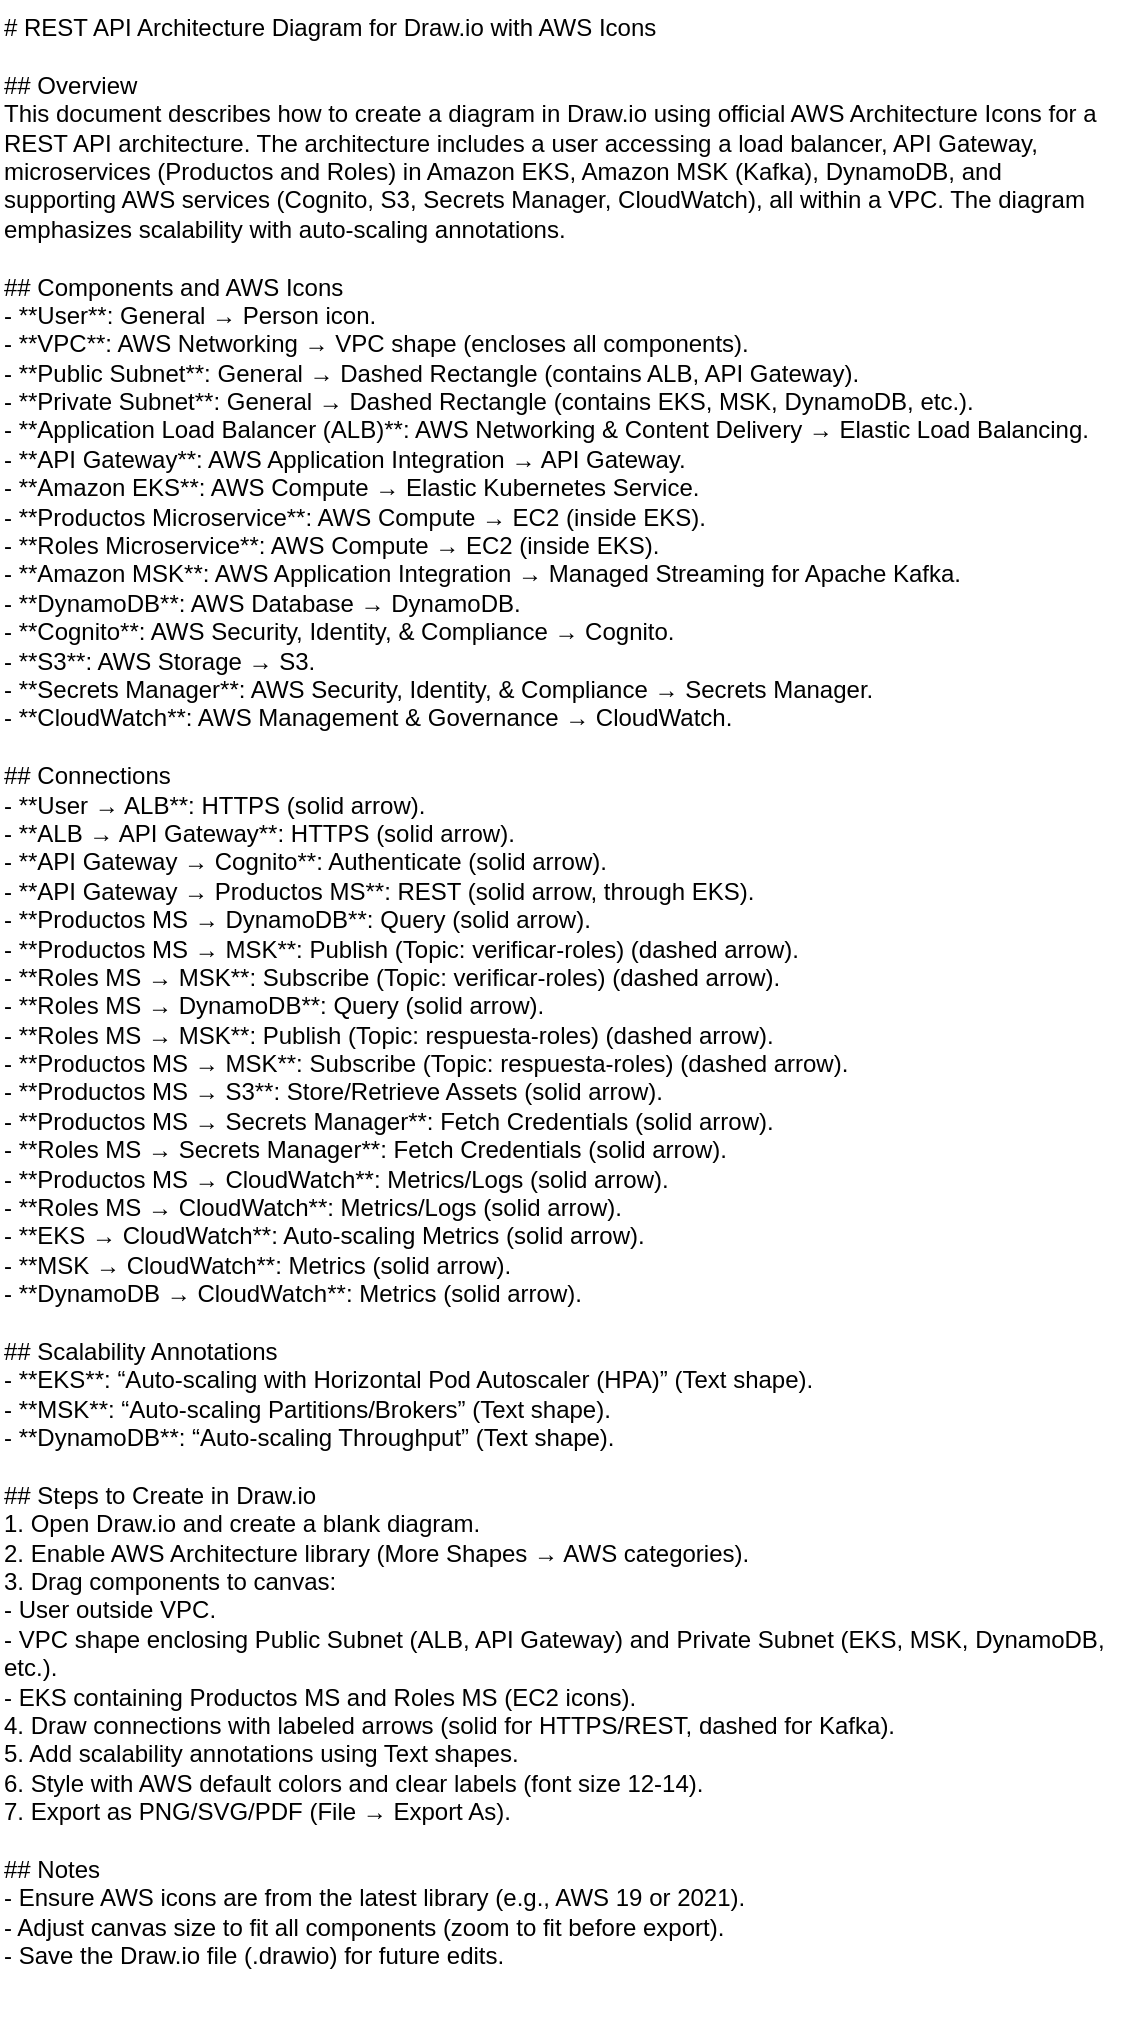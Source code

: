 <mxfile version="28.2.3">
  <diagram name="Page-1" id="8CwPI5SdaAiIkATkHbjW">
    <mxGraphModel dx="2258" dy="820" grid="1" gridSize="10" guides="1" tooltips="1" connect="1" arrows="1" fold="1" page="1" pageScale="1" pageWidth="850" pageHeight="1100" math="0" shadow="0">
      <root>
        <mxCell id="0" />
        <mxCell id="1" parent="0" />
        <UserObject label="# REST API Architecture Diagram for Draw.io with AWS Icons&#xa;&#xa;## Overview&#xa;This document describes how to create a diagram in Draw.io using official AWS Architecture Icons for a REST API architecture. The architecture includes a user accessing a load balancer, API Gateway, microservices (Productos and Roles) in Amazon EKS, Amazon MSK (Kafka), DynamoDB, and supporting AWS services (Cognito, S3, Secrets Manager, CloudWatch), all within a VPC. The diagram emphasizes scalability with auto-scaling annotations.&#xa;&#xa;## Components and AWS Icons&#xa;- **User**: General → Person icon.&#xa;- **VPC**: AWS Networking → VPC shape (encloses all components).&#xa;  - **Public Subnet**: General → Dashed Rectangle (contains ALB, API Gateway).&#xa;  - **Private Subnet**: General → Dashed Rectangle (contains EKS, MSK, DynamoDB, etc.).&#xa;- **Application Load Balancer (ALB)**: AWS Networking &amp; Content Delivery → Elastic Load Balancing.&#xa;- **API Gateway**: AWS Application Integration → API Gateway.&#xa;- **Amazon EKS**: AWS Compute → Elastic Kubernetes Service.&#xa;  - **Productos Microservice**: AWS Compute → EC2 (inside EKS).&#xa;  - **Roles Microservice**: AWS Compute → EC2 (inside EKS).&#xa;- **Amazon MSK**: AWS Application Integration → Managed Streaming for Apache Kafka.&#xa;- **DynamoDB**: AWS Database → DynamoDB.&#xa;- **Cognito**: AWS Security, Identity, &amp; Compliance → Cognito.&#xa;- **S3**: AWS Storage → S3.&#xa;- **Secrets Manager**: AWS Security, Identity, &amp; Compliance → Secrets Manager.&#xa;- **CloudWatch**: AWS Management &amp; Governance → CloudWatch.&#xa;&#xa;## Connections&#xa;- **User → ALB**: HTTPS (solid arrow).&#xa;- **ALB → API Gateway**: HTTPS (solid arrow).&#xa;- **API Gateway → Cognito**: Authenticate (solid arrow).&#xa;- **API Gateway → Productos MS**: REST (solid arrow, through EKS).&#xa;- **Productos MS → DynamoDB**: Query (solid arrow).&#xa;- **Productos MS → MSK**: Publish (Topic: verificar-roles) (dashed arrow).&#xa;- **Roles MS → MSK**: Subscribe (Topic: verificar-roles) (dashed arrow).&#xa;- **Roles MS → DynamoDB**: Query (solid arrow).&#xa;- **Roles MS → MSK**: Publish (Topic: respuesta-roles) (dashed arrow).&#xa;- **Productos MS → MSK**: Subscribe (Topic: respuesta-roles) (dashed arrow).&#xa;- **Productos MS → S3**: Store/Retrieve Assets (solid arrow).&#xa;- **Productos MS → Secrets Manager**: Fetch Credentials (solid arrow).&#xa;- **Roles MS → Secrets Manager**: Fetch Credentials (solid arrow).&#xa;- **Productos MS → CloudWatch**: Metrics/Logs (solid arrow).&#xa;- **Roles MS → CloudWatch**: Metrics/Logs (solid arrow).&#xa;- **EKS → CloudWatch**: Auto-scaling Metrics (solid arrow).&#xa;- **MSK → CloudWatch**: Metrics (solid arrow).&#xa;- **DynamoDB → CloudWatch**: Metrics (solid arrow).&#xa;&#xa;## Scalability Annotations&#xa;- **EKS**: “Auto-scaling with Horizontal Pod Autoscaler (HPA)” (Text shape).&#xa;- **MSK**: “Auto-scaling Partitions/Brokers” (Text shape).&#xa;- **DynamoDB**: “Auto-scaling Throughput” (Text shape).&#xa;&#xa;## Steps to Create in Draw.io&#xa;1. Open Draw.io and create a blank diagram.&#xa;2. Enable AWS Architecture library (More Shapes → AWS categories).&#xa;3. Drag components to canvas:&#xa;   - User outside VPC.&#xa;   - VPC shape enclosing Public Subnet (ALB, API Gateway) and Private Subnet (EKS, MSK, DynamoDB, etc.).&#xa;   - EKS containing Productos MS and Roles MS (EC2 icons).&#xa;4. Draw connections with labeled arrows (solid for HTTPS/REST, dashed for Kafka).&#xa;5. Add scalability annotations using Text shapes.&#xa;6. Style with AWS default colors and clear labels (font size 12-14).&#xa;7. Export as PNG/SVG/PDF (File → Export As).&#xa;&#xa;## Notes&#xa;- Ensure AWS icons are from the latest library (e.g., AWS 19 or 2021).&#xa;- Adjust canvas size to fit all components (zoom to fit before export).&#xa;- Save the Draw.io file (.drawio) for future edits." link="# REST API Architecture Diagram for Draw.io with AWS Icons&#xa;&#xa;## Overview&#xa;This document describes how to create a diagram in Draw.io using official AWS Architecture Icons for a REST API architecture. The architecture includes a user accessing a load balancer, API Gateway, microservices (Productos and Roles) in Amazon EKS, Amazon MSK (Kafka), DynamoDB, and supporting AWS services (Cognito, S3, Secrets Manager, CloudWatch), all within a VPC. The diagram emphasizes scalability with auto-scaling annotations.&#xa;&#xa;## Components and AWS Icons&#xa;- **User**: General → Person icon.&#xa;- **VPC**: AWS Networking → VPC shape (encloses all components).&#xa;  - **Public Subnet**: General → Dashed Rectangle (contains ALB, API Gateway).&#xa;  - **Private Subnet**: General → Dashed Rectangle (contains EKS, MSK, DynamoDB, etc.).&#xa;- **Application Load Balancer (ALB)**: AWS Networking &amp; Content Delivery → Elastic Load Balancing.&#xa;- **API Gateway**: AWS Application Integration → API Gateway.&#xa;- **Amazon EKS**: AWS Compute → Elastic Kubernetes Service.&#xa;  - **Productos Microservice**: AWS Compute → EC2 (inside EKS).&#xa;  - **Roles Microservice**: AWS Compute → EC2 (inside EKS).&#xa;- **Amazon MSK**: AWS Application Integration → Managed Streaming for Apache Kafka.&#xa;- **DynamoDB**: AWS Database → DynamoDB.&#xa;- **Cognito**: AWS Security, Identity, &amp; Compliance → Cognito.&#xa;- **S3**: AWS Storage → S3.&#xa;- **Secrets Manager**: AWS Security, Identity, &amp; Compliance → Secrets Manager.&#xa;- **CloudWatch**: AWS Management &amp; Governance → CloudWatch.&#xa;&#xa;## Connections&#xa;- **User → ALB**: HTTPS (solid arrow).&#xa;- **ALB → API Gateway**: HTTPS (solid arrow).&#xa;- **API Gateway → Cognito**: Authenticate (solid arrow).&#xa;- **API Gateway → Productos MS**: REST (solid arrow, through EKS).&#xa;- **Productos MS → DynamoDB**: Query (solid arrow).&#xa;- **Productos MS → MSK**: Publish (Topic: verificar-roles) (dashed arrow).&#xa;- **Roles MS → MSK**: Subscribe (Topic: verificar-roles) (dashed arrow).&#xa;- **Roles MS → DynamoDB**: Query (solid arrow).&#xa;- **Roles MS → MSK**: Publish (Topic: respuesta-roles) (dashed arrow).&#xa;- **Productos MS → MSK**: Subscribe (Topic: respuesta-roles) (dashed arrow).&#xa;- **Productos MS → S3**: Store/Retrieve Assets (solid arrow).&#xa;- **Productos MS → Secrets Manager**: Fetch Credentials (solid arrow).&#xa;- **Roles MS → Secrets Manager**: Fetch Credentials (solid arrow).&#xa;- **Productos MS → CloudWatch**: Metrics/Logs (solid arrow).&#xa;- **Roles MS → CloudWatch**: Metrics/Logs (solid arrow).&#xa;- **EKS → CloudWatch**: Auto-scaling Metrics (solid arrow).&#xa;- **MSK → CloudWatch**: Metrics (solid arrow).&#xa;- **DynamoDB → CloudWatch**: Metrics (solid arrow).&#xa;&#xa;## Scalability Annotations&#xa;- **EKS**: “Auto-scaling with Horizontal Pod Autoscaler (HPA)” (Text shape).&#xa;- **MSK**: “Auto-scaling Partitions/Brokers” (Text shape).&#xa;- **DynamoDB**: “Auto-scaling Throughput” (Text shape).&#xa;&#xa;## Steps to Create in Draw.io&#xa;1. Open Draw.io and create a blank diagram.&#xa;2. Enable AWS Architecture library (More Shapes → AWS categories).&#xa;3. Drag components to canvas:&#xa;   - User outside VPC.&#xa;   - VPC shape enclosing Public Subnet (ALB, API Gateway) and Private Subnet (EKS, MSK, DynamoDB, etc.).&#xa;   - EKS containing Productos MS and Roles MS (EC2 icons).&#xa;4. Draw connections with labeled arrows (solid for HTTPS/REST, dashed for Kafka).&#xa;5. Add scalability annotations using Text shapes.&#xa;6. Style with AWS default colors and clear labels (font size 12-14).&#xa;7. Export as PNG/SVG/PDF (File → Export As).&#xa;&#xa;## Notes&#xa;- Ensure AWS icons are from the latest library (e.g., AWS 19 or 2021).&#xa;- Adjust canvas size to fit all components (zoom to fit before export).&#xa;- Save the Draw.io file (.drawio) for future edits." id="mdtR5eXkPuUPwV5-Mg7p-1">
          <mxCell style="text;whiteSpace=wrap;html=1;" vertex="1" parent="1">
            <mxGeometry width="560" height="1020" as="geometry" />
          </mxCell>
        </UserObject>
      </root>
    </mxGraphModel>
  </diagram>
</mxfile>
